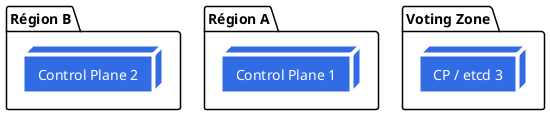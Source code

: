 @startuml

skinparam cluster {
    BackgroundColor white
    BorderColor #bbb
    BorderThickness 2
    FontColor #326ce5
}

skinparam node {
    BackgroundColor #326ce5
    BorderColor white
    BorderThickness 4
    FontColor white
}

skinparam storage {
    BackgroundColor white
    BorderColor #bbb
    BorderThickness 2
    FontColor #326ce5
}

package "Région B" as zoneB {
    node "Control Plane 2" as cp2
}

package "Région A" as zoneA {
    node "Control Plane 1" as cp1
}

package "Voting Zone" as votingZone {
    node "CP / etcd 3" as etcd3
}

@enduml
